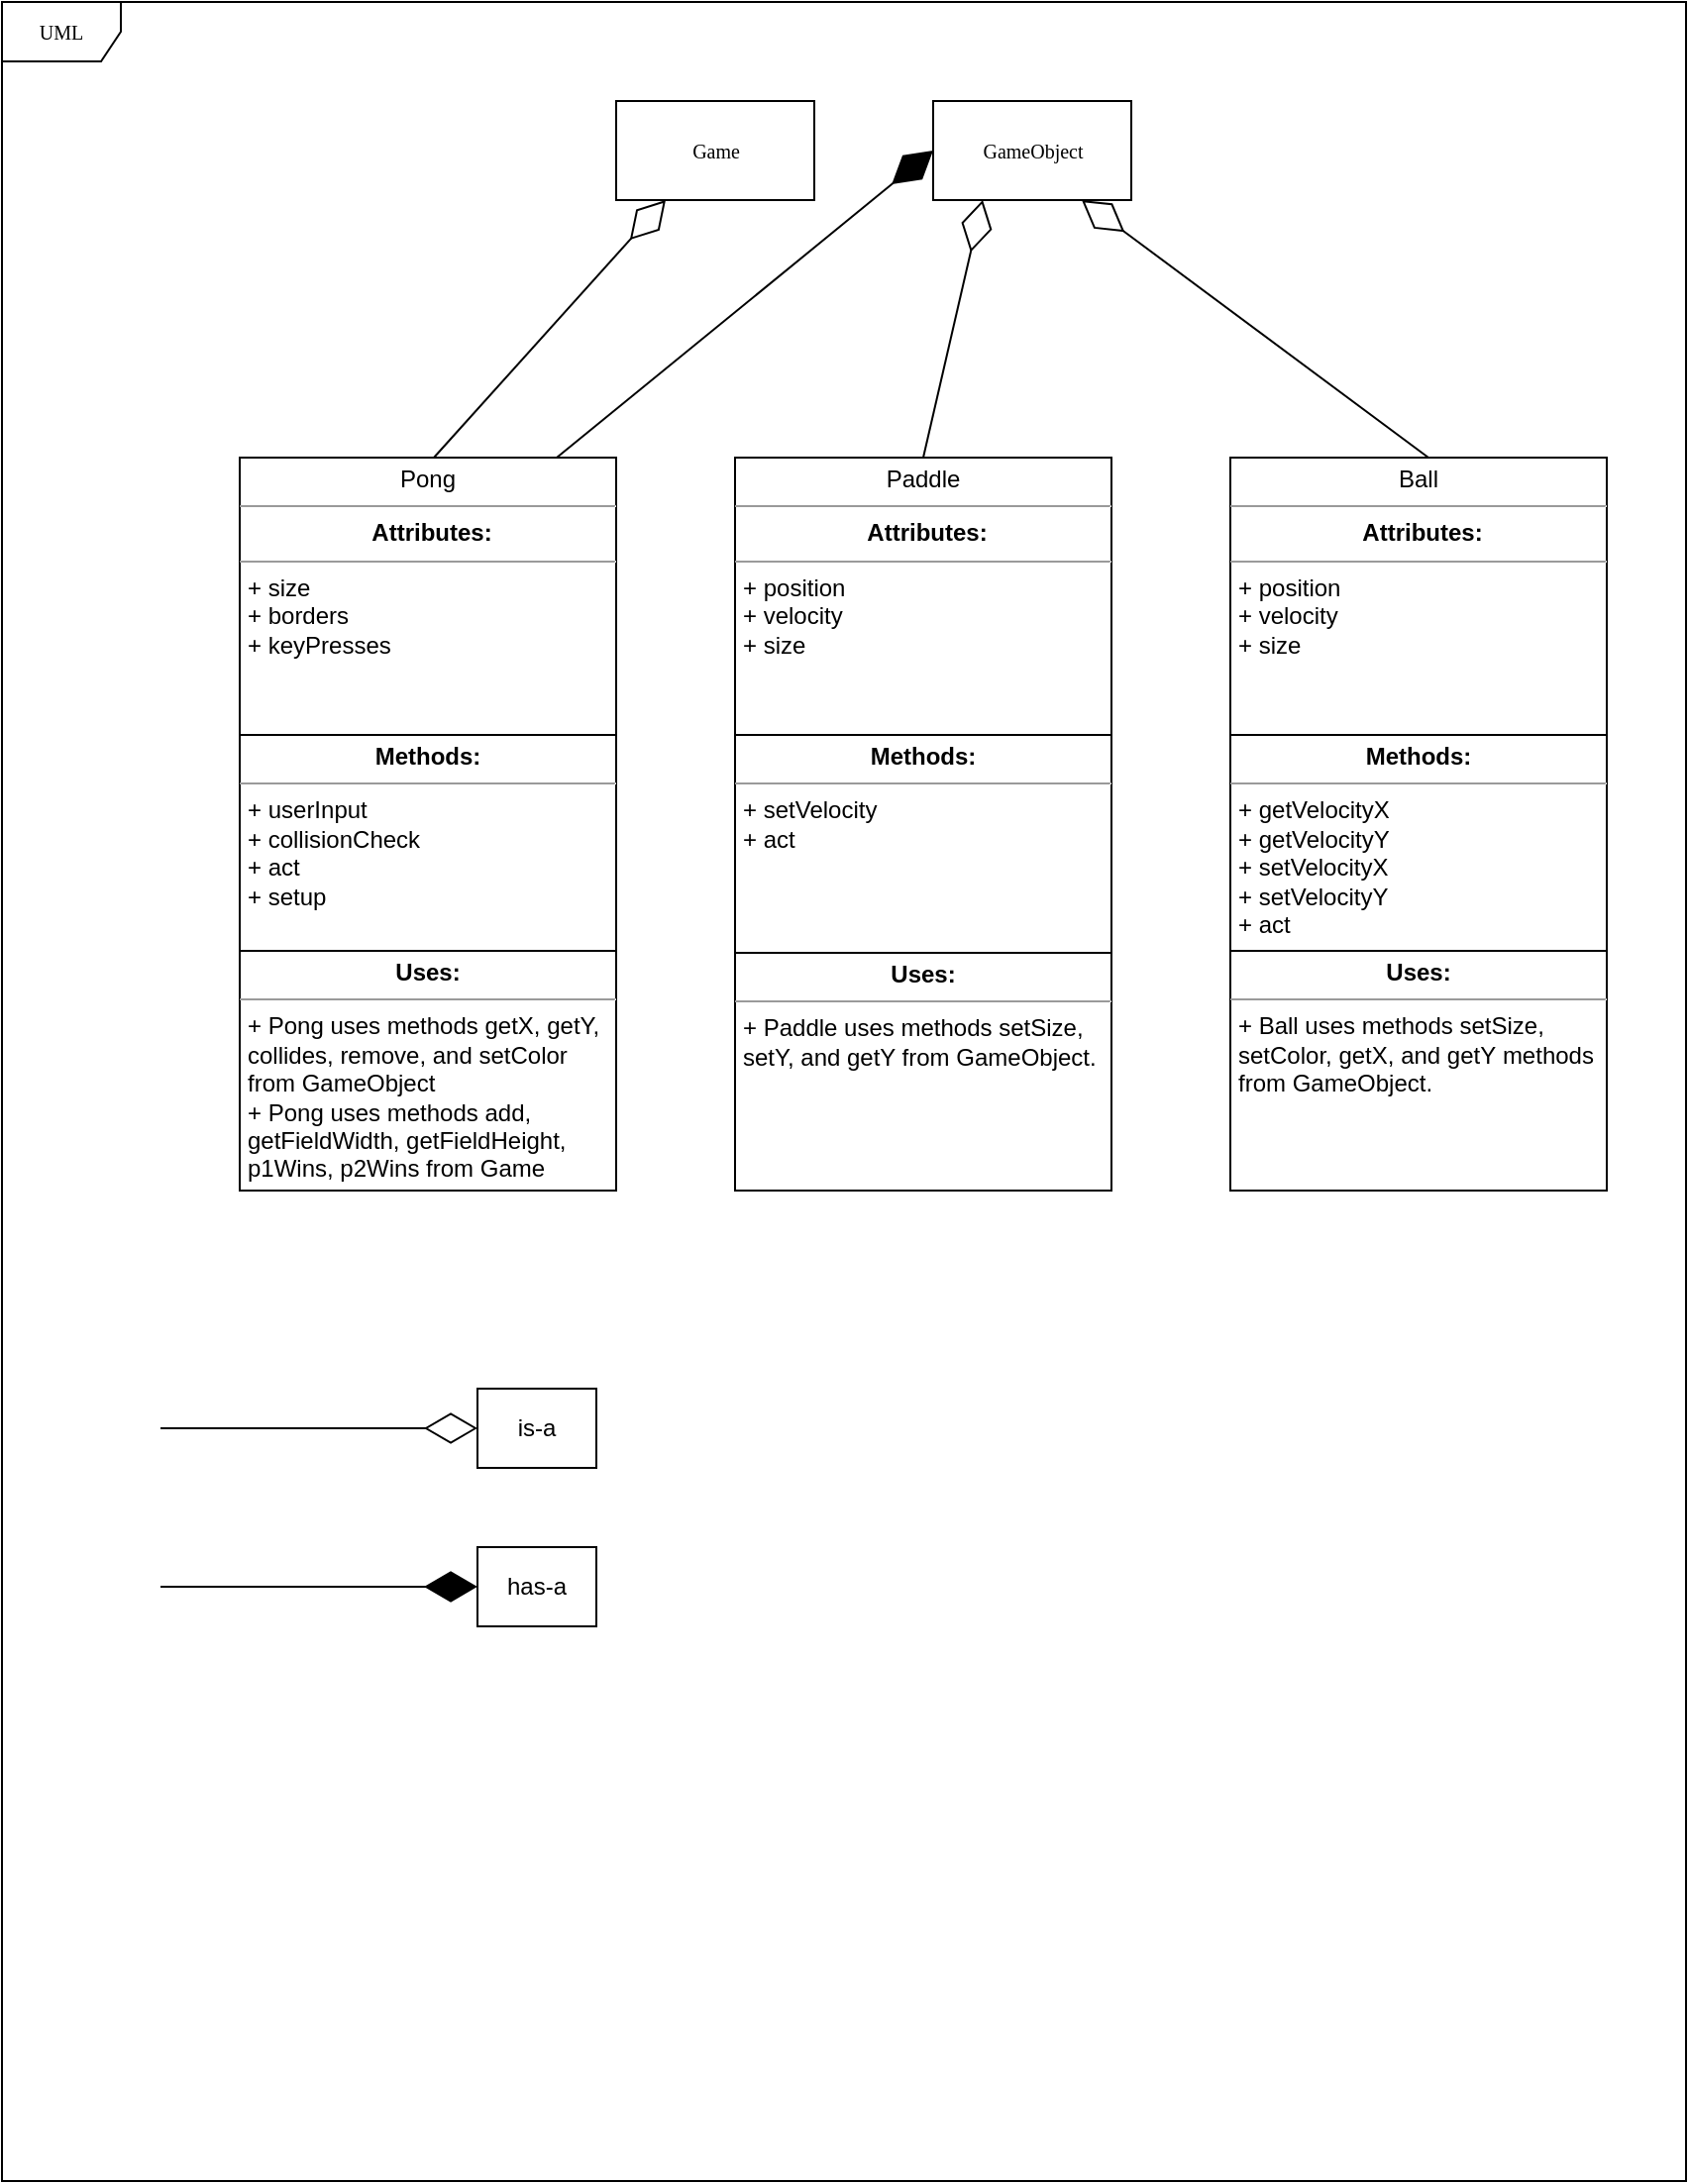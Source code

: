 <mxfile version="16.1.0" type="device"><diagram name="Page-1" id="c4acf3e9-155e-7222-9cf6-157b1a14988f"><mxGraphModel dx="1422" dy="762" grid="1" gridSize="10" guides="1" tooltips="1" connect="1" arrows="1" fold="1" page="1" pageScale="1" pageWidth="850" pageHeight="1100" background="none" math="0" shadow="0"><root><mxCell id="0"/><mxCell id="1" parent="0"/><mxCell id="17acba5748e5396b-1" value="UML" style="shape=umlFrame;whiteSpace=wrap;html=1;rounded=0;shadow=0;comic=0;labelBackgroundColor=none;strokeWidth=1;fontFamily=Verdana;fontSize=10;align=center;" parent="1" vertex="1"><mxGeometry width="850" height="1100" as="geometry"/></mxCell><mxCell id="5d2195bd80daf111-9" value="&lt;p style=&quot;margin: 0px ; margin-top: 4px ; text-align: center&quot;&gt;&lt;b&gt;Methods:&lt;/b&gt;&lt;/p&gt;&lt;hr size=&quot;1&quot;&gt;&lt;p style=&quot;margin: 0px ; margin-left: 4px&quot;&gt;+ userInput&lt;/p&gt;&lt;p style=&quot;margin: 0px ; margin-left: 4px&quot;&gt;+ collisionCheck&lt;/p&gt;&lt;p style=&quot;margin: 0px ; margin-left: 4px&quot;&gt;+ act&lt;/p&gt;&lt;p style=&quot;margin: 0px ; margin-left: 4px&quot;&gt;+ setup&lt;/p&gt;&lt;p style=&quot;margin: 0px ; margin-left: 4px&quot;&gt;&lt;br&gt;&lt;/p&gt;" style="verticalAlign=top;align=left;overflow=fill;fontSize=12;fontFamily=Helvetica;html=1;rounded=0;shadow=0;comic=0;labelBackgroundColor=none;strokeWidth=1" parent="1" vertex="1"><mxGeometry x="120" y="370" width="190" height="110" as="geometry"/></mxCell><mxCell id="5d2195bd80daf111-11" value="&lt;p style=&quot;margin: 0px ; margin-top: 4px ; text-align: center&quot;&gt;&lt;b&gt;Uses:&lt;/b&gt;&lt;/p&gt;&lt;hr size=&quot;1&quot;&gt;&lt;p style=&quot;margin: 0px ; margin-left: 4px&quot;&gt;+ Pong uses methods getX, getY,&lt;/p&gt;&lt;p style=&quot;margin: 0px ; margin-left: 4px&quot;&gt;collides, remove, and setColor&lt;/p&gt;&lt;p style=&quot;margin: 0px ; margin-left: 4px&quot;&gt;from GameObject&lt;/p&gt;&lt;p style=&quot;margin: 0px ; margin-left: 4px&quot;&gt;+ Pong uses methods add,&amp;nbsp;&lt;/p&gt;&lt;p style=&quot;margin: 0px ; margin-left: 4px&quot;&gt;getFieldWidth, getFieldHeight,&amp;nbsp;&lt;/p&gt;&lt;p style=&quot;margin: 0px ; margin-left: 4px&quot;&gt;p1Wins, p2Wins from Game&lt;/p&gt;&lt;p style=&quot;margin: 0px ; margin-left: 4px&quot;&gt;&lt;br&gt;&lt;/p&gt;" style="verticalAlign=top;align=left;overflow=fill;fontSize=12;fontFamily=Helvetica;html=1;rounded=0;shadow=0;comic=0;labelBackgroundColor=none;strokeWidth=1" parent="1" vertex="1"><mxGeometry x="120" y="479" width="190" height="121" as="geometry"/></mxCell><mxCell id="5d2195bd80daf111-12" value="&lt;p style=&quot;margin: 0px ; margin-top: 4px ; text-align: center&quot;&gt;Pong&lt;/p&gt;&lt;hr size=&quot;1&quot;&gt;&lt;p style=&quot;text-align: center ; margin: 0px 0px 0px 4px&quot;&gt;&lt;b&gt;Attributes:&lt;/b&gt;&lt;/p&gt;&lt;hr size=&quot;1&quot;&gt;&lt;p style=&quot;margin: 0px ; margin-left: 4px&quot;&gt;+ size&lt;br&gt;+ borders&lt;/p&gt;&lt;p style=&quot;margin: 0px ; margin-left: 4px&quot;&gt;+ keyPresses&lt;/p&gt;" style="verticalAlign=top;align=left;overflow=fill;fontSize=12;fontFamily=Helvetica;html=1;rounded=0;shadow=0;comic=0;labelBackgroundColor=none;strokeWidth=1" parent="1" vertex="1"><mxGeometry x="120" y="230" width="190" height="140" as="geometry"/></mxCell><mxCell id="5d2195bd80daf111-14" value="Game" style="html=1;rounded=0;shadow=0;comic=0;labelBackgroundColor=none;strokeWidth=1;fontFamily=Verdana;fontSize=10;align=center;" parent="1" vertex="1"><mxGeometry x="310" y="50" width="100" height="50" as="geometry"/></mxCell><mxCell id="5d2195bd80daf111-26" style="edgeStyle=orthogonalEdgeStyle;rounded=0;html=1;dashed=1;labelBackgroundColor=none;startFill=0;endArrow=open;endFill=0;endSize=10;fontFamily=Verdana;fontSize=10;" parent="1" edge="1"><mxGeometry relative="1" as="geometry"><Array as="points"/><mxPoint x="640" y="300" as="sourcePoint"/><mxPoint x="685" y="300" as="targetPoint"/></mxGeometry></mxCell><mxCell id="J7yf0JvBiS1qr4Wh2mVF-1" value="GameObject" style="html=1;rounded=0;shadow=0;comic=0;labelBackgroundColor=none;strokeWidth=1;fontFamily=Verdana;fontSize=10;align=center;" parent="1" vertex="1"><mxGeometry x="470" y="50" width="100" height="50" as="geometry"/></mxCell><mxCell id="J7yf0JvBiS1qr4Wh2mVF-3" value="&lt;p style=&quot;margin: 0px ; margin-top: 4px ; text-align: center&quot;&gt;&lt;b&gt;Methods:&lt;/b&gt;&lt;/p&gt;&lt;hr size=&quot;1&quot;&gt;&lt;p style=&quot;margin: 0px ; margin-left: 4px&quot;&gt;+ setVelocity&lt;/p&gt;&lt;p style=&quot;margin: 0px ; margin-left: 4px&quot;&gt;+ act&lt;/p&gt;&lt;p style=&quot;margin: 0px ; margin-left: 4px&quot;&gt;&lt;br&gt;&lt;/p&gt;" style="verticalAlign=top;align=left;overflow=fill;fontSize=12;fontFamily=Helvetica;html=1;rounded=0;shadow=0;comic=0;labelBackgroundColor=none;strokeWidth=1" parent="1" vertex="1"><mxGeometry x="370" y="370" width="190" height="110" as="geometry"/></mxCell><mxCell id="J7yf0JvBiS1qr4Wh2mVF-4" value="&lt;p style=&quot;margin: 0px ; margin-top: 4px ; text-align: center&quot;&gt;&lt;b&gt;Uses:&lt;/b&gt;&lt;/p&gt;&lt;hr size=&quot;1&quot;&gt;&lt;p style=&quot;margin: 0px ; margin-left: 4px&quot;&gt;+ Paddle uses&amp;nbsp;&lt;span&gt;methods&amp;nbsp;&lt;/span&gt;&lt;span&gt;setSize,&amp;nbsp;&lt;/span&gt;&lt;/p&gt;&lt;p style=&quot;margin: 0px ; margin-left: 4px&quot;&gt;&lt;span&gt;setY,&amp;nbsp;&lt;/span&gt;&lt;span&gt;and getY from&amp;nbsp;&lt;/span&gt;&lt;span&gt;GameObject.&lt;/span&gt;&lt;/p&gt;&lt;p style=&quot;margin: 0px ; margin-left: 4px&quot;&gt;&lt;br&gt;&lt;/p&gt;" style="verticalAlign=top;align=left;overflow=fill;fontSize=12;fontFamily=Helvetica;html=1;rounded=0;shadow=0;comic=0;labelBackgroundColor=none;strokeWidth=1" parent="1" vertex="1"><mxGeometry x="370" y="480" width="190" height="120" as="geometry"/></mxCell><mxCell id="J7yf0JvBiS1qr4Wh2mVF-5" value="&lt;p style=&quot;margin: 0px ; margin-top: 4px ; text-align: center&quot;&gt;Paddle&lt;/p&gt;&lt;hr size=&quot;1&quot;&gt;&lt;p style=&quot;text-align: center ; margin: 0px 0px 0px 4px&quot;&gt;&lt;b&gt;Attributes:&lt;/b&gt;&lt;/p&gt;&lt;hr size=&quot;1&quot;&gt;&lt;p style=&quot;margin: 0px ; margin-left: 4px&quot;&gt;+ position&lt;br&gt;+ velocity&lt;/p&gt;&lt;p style=&quot;margin: 0px ; margin-left: 4px&quot;&gt;+ size&lt;/p&gt;" style="verticalAlign=top;align=left;overflow=fill;fontSize=12;fontFamily=Helvetica;html=1;rounded=0;shadow=0;comic=0;labelBackgroundColor=none;strokeWidth=1" parent="1" vertex="1"><mxGeometry x="370" y="230" width="190" height="140" as="geometry"/></mxCell><mxCell id="J7yf0JvBiS1qr4Wh2mVF-6" value="&lt;p style=&quot;margin: 0px ; margin-top: 4px ; text-align: center&quot;&gt;&lt;b&gt;Methods:&lt;/b&gt;&lt;/p&gt;&lt;hr size=&quot;1&quot;&gt;&lt;p style=&quot;margin: 0px ; margin-left: 4px&quot;&gt;+ getVelocityX&lt;/p&gt;&lt;p style=&quot;margin: 0px ; margin-left: 4px&quot;&gt;+ getVelocityY&lt;br&gt;+ setVelocityX&lt;/p&gt;&lt;p style=&quot;margin: 0px ; margin-left: 4px&quot;&gt;+ setVelocityY&lt;/p&gt;&lt;p style=&quot;margin: 0px ; margin-left: 4px&quot;&gt;+ act&lt;/p&gt;&lt;p style=&quot;margin: 0px ; margin-left: 4px&quot;&gt;&lt;br&gt;&lt;/p&gt;" style="verticalAlign=top;align=left;overflow=fill;fontSize=12;fontFamily=Helvetica;html=1;rounded=0;shadow=0;comic=0;labelBackgroundColor=none;strokeWidth=1" parent="1" vertex="1"><mxGeometry x="620" y="370" width="190" height="110" as="geometry"/></mxCell><mxCell id="J7yf0JvBiS1qr4Wh2mVF-7" value="&lt;p style=&quot;margin: 0px ; margin-top: 4px ; text-align: center&quot;&gt;&lt;b&gt;Uses:&lt;/b&gt;&lt;/p&gt;&lt;hr size=&quot;1&quot;&gt;&lt;p style=&quot;margin: 0px ; margin-left: 4px&quot;&gt;+ Ball uses&amp;nbsp;&lt;span&gt;methods&amp;nbsp;&lt;/span&gt;&lt;span&gt;setSize,&amp;nbsp;&lt;/span&gt;&lt;/p&gt;&lt;p style=&quot;margin: 0px ; margin-left: 4px&quot;&gt;&lt;span&gt;setColor,&amp;nbsp;&lt;/span&gt;&lt;span&gt;getX,&amp;nbsp;&lt;/span&gt;&lt;span&gt;and getY&amp;nbsp;&lt;/span&gt;&lt;span&gt;methods&amp;nbsp;&lt;/span&gt;&lt;/p&gt;&lt;p style=&quot;margin: 0px ; margin-left: 4px&quot;&gt;&lt;span&gt;from&amp;nbsp;&lt;/span&gt;&lt;span&gt;GameObject.&lt;/span&gt;&lt;/p&gt;&lt;p style=&quot;margin: 0px ; margin-left: 4px&quot;&gt;&lt;br&gt;&lt;/p&gt;" style="verticalAlign=top;align=left;overflow=fill;fontSize=12;fontFamily=Helvetica;html=1;rounded=0;shadow=0;comic=0;labelBackgroundColor=none;strokeWidth=1" parent="1" vertex="1"><mxGeometry x="620" y="479" width="190" height="121" as="geometry"/></mxCell><mxCell id="J7yf0JvBiS1qr4Wh2mVF-8" value="&lt;p style=&quot;margin: 0px ; margin-top: 4px ; text-align: center&quot;&gt;Ball&lt;/p&gt;&lt;hr size=&quot;1&quot;&gt;&lt;p style=&quot;text-align: center ; margin: 0px 0px 0px 4px&quot;&gt;&lt;b&gt;Attributes:&lt;/b&gt;&lt;/p&gt;&lt;hr size=&quot;1&quot;&gt;&lt;p style=&quot;margin: 0px ; margin-left: 4px&quot;&gt;+ position&lt;br&gt;+ velocity&lt;/p&gt;&lt;p style=&quot;margin: 0px ; margin-left: 4px&quot;&gt;+ size&lt;/p&gt;" style="verticalAlign=top;align=left;overflow=fill;fontSize=12;fontFamily=Helvetica;html=1;rounded=0;shadow=0;comic=0;labelBackgroundColor=none;strokeWidth=1" parent="1" vertex="1"><mxGeometry x="620" y="230" width="190" height="140" as="geometry"/></mxCell><mxCell id="J7yf0JvBiS1qr4Wh2mVF-9" value="" style="endArrow=diamondThin;endFill=0;endSize=24;html=1;rounded=0;entryX=0.25;entryY=1;entryDx=0;entryDy=0;exitX=0.4;exitY=-0.033;exitDx=0;exitDy=0;exitPerimeter=0;" parent="1" target="5d2195bd80daf111-14" edge="1"><mxGeometry width="160" relative="1" as="geometry"><mxPoint x="218" y="230.0" as="sourcePoint"/><mxPoint x="220" y="111.98" as="targetPoint"/></mxGeometry></mxCell><mxCell id="J7yf0JvBiS1qr4Wh2mVF-10" value="" style="endArrow=diamondThin;endFill=1;endSize=24;html=1;rounded=0;entryX=0;entryY=0.5;entryDx=0;entryDy=0;exitX=0.75;exitY=-0.033;exitDx=0;exitDy=0;exitPerimeter=0;" parent="1" target="J7yf0JvBiS1qr4Wh2mVF-1" edge="1"><mxGeometry width="160" relative="1" as="geometry"><mxPoint x="280" y="230.0" as="sourcePoint"/><mxPoint x="460" y="81.98" as="targetPoint"/></mxGeometry></mxCell><mxCell id="J7yf0JvBiS1qr4Wh2mVF-12" value="" style="endArrow=diamondThin;endFill=0;endSize=24;html=1;rounded=0;entryX=0.25;entryY=1;entryDx=0;entryDy=0;" parent="1" target="J7yf0JvBiS1qr4Wh2mVF-1" edge="1"><mxGeometry width="160" relative="1" as="geometry"><mxPoint x="465" y="230" as="sourcePoint"/><mxPoint x="575" y="111" as="targetPoint"/></mxGeometry></mxCell><mxCell id="J7yf0JvBiS1qr4Wh2mVF-13" value="" style="endArrow=diamondThin;endFill=0;endSize=24;html=1;rounded=0;entryX=0.75;entryY=1;entryDx=0;entryDy=0;" parent="1" target="J7yf0JvBiS1qr4Wh2mVF-1" edge="1"><mxGeometry width="160" relative="1" as="geometry"><mxPoint x="720" y="230" as="sourcePoint"/><mxPoint x="750" y="100" as="targetPoint"/></mxGeometry></mxCell><mxCell id="J7yf0JvBiS1qr4Wh2mVF-15" value="" style="endArrow=diamondThin;endFill=0;endSize=24;html=1;rounded=0;" parent="1" edge="1"><mxGeometry width="160" relative="1" as="geometry"><mxPoint x="80" y="720" as="sourcePoint"/><mxPoint x="240" y="720" as="targetPoint"/></mxGeometry></mxCell><mxCell id="J7yf0JvBiS1qr4Wh2mVF-16" value="" style="endArrow=diamondThin;endFill=1;endSize=24;html=1;rounded=0;" parent="1" edge="1"><mxGeometry width="160" relative="1" as="geometry"><mxPoint x="80" y="800" as="sourcePoint"/><mxPoint x="240" y="800" as="targetPoint"/></mxGeometry></mxCell><mxCell id="J7yf0JvBiS1qr4Wh2mVF-17" value="" style="shape=table;startSize=0;container=1;collapsible=0;childLayout=tableLayout;rounded=0;" parent="1" vertex="1"><mxGeometry x="240" y="700" width="60" height="40" as="geometry"/></mxCell><mxCell id="J7yf0JvBiS1qr4Wh2mVF-18" value="" style="shape=partialRectangle;collapsible=0;dropTarget=0;fillColor=none;top=0;left=0;bottom=0;right=0;points=[[0,0.5],[1,0.5]];portConstraint=eastwest;rounded=0;" parent="J7yf0JvBiS1qr4Wh2mVF-17" vertex="1"><mxGeometry width="60" height="40" as="geometry"/></mxCell><mxCell id="J7yf0JvBiS1qr4Wh2mVF-19" value="is-a" style="shape=partialRectangle;html=1;whiteSpace=wrap;connectable=0;overflow=hidden;fillColor=none;top=0;left=0;bottom=0;right=0;pointerEvents=1;rounded=0;" parent="J7yf0JvBiS1qr4Wh2mVF-18" vertex="1"><mxGeometry width="60" height="40" as="geometry"><mxRectangle width="60" height="40" as="alternateBounds"/></mxGeometry></mxCell><mxCell id="J7yf0JvBiS1qr4Wh2mVF-20" value="" style="shape=table;startSize=0;container=1;collapsible=0;childLayout=tableLayout;rounded=0;" parent="1" vertex="1"><mxGeometry x="240" y="780" width="60" height="40" as="geometry"/></mxCell><mxCell id="J7yf0JvBiS1qr4Wh2mVF-21" value="" style="shape=partialRectangle;collapsible=0;dropTarget=0;fillColor=none;top=0;left=0;bottom=0;right=0;points=[[0,0.5],[1,0.5]];portConstraint=eastwest;rounded=0;" parent="J7yf0JvBiS1qr4Wh2mVF-20" vertex="1"><mxGeometry width="60" height="40" as="geometry"/></mxCell><mxCell id="J7yf0JvBiS1qr4Wh2mVF-22" value="has-a" style="shape=partialRectangle;html=1;whiteSpace=wrap;connectable=0;overflow=hidden;fillColor=none;top=0;left=0;bottom=0;right=0;pointerEvents=1;rounded=0;" parent="J7yf0JvBiS1qr4Wh2mVF-21" vertex="1"><mxGeometry width="60" height="40" as="geometry"><mxRectangle width="60" height="40" as="alternateBounds"/></mxGeometry></mxCell></root></mxGraphModel></diagram></mxfile>